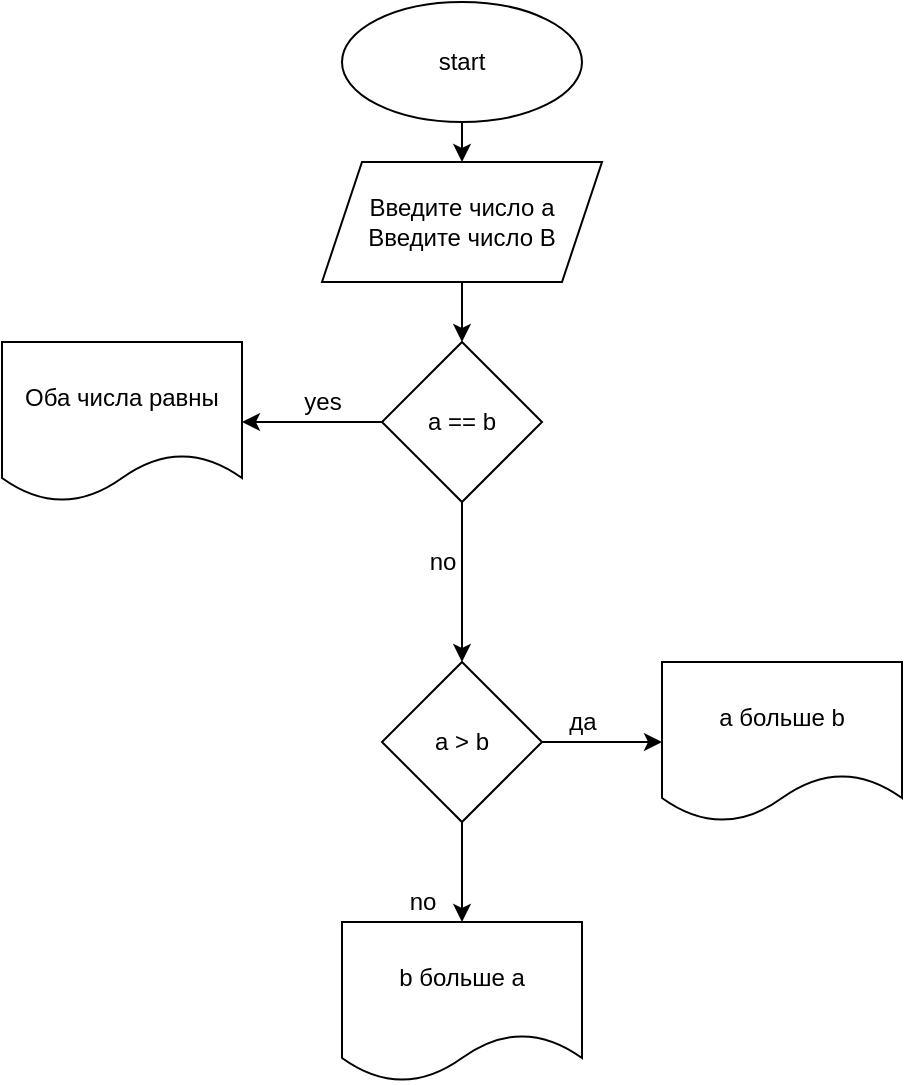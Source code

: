 <mxfile>
    <diagram id="zVOY2NZKOD9LzgvVWUn5" name="Страница 1">
        <mxGraphModel dx="964" dy="458" grid="1" gridSize="10" guides="1" tooltips="1" connect="1" arrows="1" fold="1" page="1" pageScale="1" pageWidth="827" pageHeight="1169" math="0" shadow="0">
            <root>
                <mxCell id="0"/>
                <mxCell id="1" parent="0"/>
                <mxCell id="4" value="" style="edgeStyle=none;html=1;" edge="1" parent="1" source="2" target="3">
                    <mxGeometry relative="1" as="geometry"/>
                </mxCell>
                <mxCell id="2" value="start" style="ellipse;whiteSpace=wrap;html=1;" vertex="1" parent="1">
                    <mxGeometry x="320" y="40" width="120" height="60" as="geometry"/>
                </mxCell>
                <mxCell id="6" value="" style="edgeStyle=none;html=1;" edge="1" parent="1" source="3" target="5">
                    <mxGeometry relative="1" as="geometry"/>
                </mxCell>
                <mxCell id="3" value="Введите число a&lt;br&gt;Введите число B" style="shape=parallelogram;perimeter=parallelogramPerimeter;whiteSpace=wrap;html=1;fixedSize=1;" vertex="1" parent="1">
                    <mxGeometry x="310" y="120" width="140" height="60" as="geometry"/>
                </mxCell>
                <mxCell id="10" value="" style="edgeStyle=none;html=1;" edge="1" parent="1" source="5" target="9">
                    <mxGeometry relative="1" as="geometry">
                        <Array as="points">
                            <mxPoint x="320" y="250"/>
                            <mxPoint x="310" y="250"/>
                        </Array>
                    </mxGeometry>
                </mxCell>
                <mxCell id="13" value="" style="edgeStyle=none;html=1;" edge="1" parent="1" source="5" target="12">
                    <mxGeometry relative="1" as="geometry"/>
                </mxCell>
                <mxCell id="5" value="a == b" style="rhombus;whiteSpace=wrap;html=1;" vertex="1" parent="1">
                    <mxGeometry x="340" y="210" width="80" height="80" as="geometry"/>
                </mxCell>
                <mxCell id="9" value="Оба числа равны" style="shape=document;whiteSpace=wrap;html=1;boundedLbl=1;" vertex="1" parent="1">
                    <mxGeometry x="150" y="210" width="120" height="80" as="geometry"/>
                </mxCell>
                <mxCell id="11" value="yes" style="text;html=1;align=center;verticalAlign=middle;resizable=0;points=[];autosize=1;strokeColor=none;fillColor=none;" vertex="1" parent="1">
                    <mxGeometry x="295" y="230" width="30" height="20" as="geometry"/>
                </mxCell>
                <mxCell id="16" value="" style="edgeStyle=none;html=1;" edge="1" parent="1" source="12" target="15">
                    <mxGeometry relative="1" as="geometry"/>
                </mxCell>
                <mxCell id="22" value="" style="edgeStyle=none;html=1;" edge="1" parent="1" source="12" target="21">
                    <mxGeometry relative="1" as="geometry"/>
                </mxCell>
                <mxCell id="12" value="a &amp;gt; b" style="rhombus;whiteSpace=wrap;html=1;" vertex="1" parent="1">
                    <mxGeometry x="340" y="370" width="80" height="80" as="geometry"/>
                </mxCell>
                <mxCell id="14" value="no" style="text;html=1;align=center;verticalAlign=middle;resizable=0;points=[];autosize=1;strokeColor=none;fillColor=none;" vertex="1" parent="1">
                    <mxGeometry x="355" y="310" width="30" height="20" as="geometry"/>
                </mxCell>
                <mxCell id="15" value="a больше b" style="shape=document;whiteSpace=wrap;html=1;boundedLbl=1;" vertex="1" parent="1">
                    <mxGeometry x="480" y="370" width="120" height="80" as="geometry"/>
                </mxCell>
                <mxCell id="17" value="да" style="text;html=1;align=center;verticalAlign=middle;resizable=0;points=[];autosize=1;strokeColor=none;fillColor=none;" vertex="1" parent="1">
                    <mxGeometry x="425" y="390" width="30" height="20" as="geometry"/>
                </mxCell>
                <mxCell id="21" value="b больше a" style="shape=document;whiteSpace=wrap;html=1;boundedLbl=1;" vertex="1" parent="1">
                    <mxGeometry x="320" y="500" width="120" height="80" as="geometry"/>
                </mxCell>
                <mxCell id="23" value="no" style="text;html=1;align=center;verticalAlign=middle;resizable=0;points=[];autosize=1;strokeColor=none;fillColor=none;" vertex="1" parent="1">
                    <mxGeometry x="345" y="480" width="30" height="20" as="geometry"/>
                </mxCell>
            </root>
        </mxGraphModel>
    </diagram>
</mxfile>